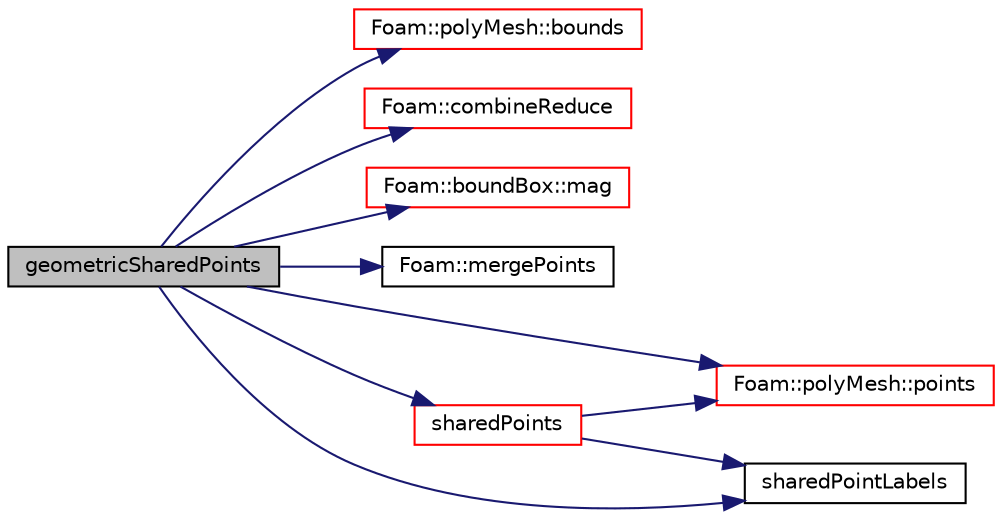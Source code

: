 digraph "geometricSharedPoints"
{
  bgcolor="transparent";
  edge [fontname="Helvetica",fontsize="10",labelfontname="Helvetica",labelfontsize="10"];
  node [fontname="Helvetica",fontsize="10",shape=record];
  rankdir="LR";
  Node1 [label="geometricSharedPoints",height=0.2,width=0.4,color="black", fillcolor="grey75", style="filled", fontcolor="black"];
  Node1 -> Node2 [color="midnightblue",fontsize="10",style="solid",fontname="Helvetica"];
  Node2 [label="Foam::polyMesh::bounds",height=0.2,width=0.4,color="red",URL="$a01917.html#a7774f6a2399cc071ff06ba6bb6d38b26",tooltip="Return mesh bounding box. "];
  Node1 -> Node3 [color="midnightblue",fontsize="10",style="solid",fontname="Helvetica"];
  Node3 [label="Foam::combineReduce",height=0.2,width=0.4,color="red",URL="$a10733.html#af09dedba9f523ce6a02baaa029393764"];
  Node1 -> Node4 [color="midnightblue",fontsize="10",style="solid",fontname="Helvetica"];
  Node4 [label="Foam::boundBox::mag",height=0.2,width=0.4,color="red",URL="$a00156.html#a3d026c3aee48e61452581e5633617d02",tooltip="The magnitude of the bounding box span. "];
  Node1 -> Node5 [color="midnightblue",fontsize="10",style="solid",fontname="Helvetica"];
  Node5 [label="Foam::mergePoints",height=0.2,width=0.4,color="black",URL="$a10733.html#a91cf82266e8f08da4a95ebafddc2f61d",tooltip="Sorts and merges points. All points closer than/equal mergeTol get merged. "];
  Node1 -> Node6 [color="midnightblue",fontsize="10",style="solid",fontname="Helvetica"];
  Node6 [label="Foam::polyMesh::points",height=0.2,width=0.4,color="red",URL="$a01917.html#a084ae534298576408f063a6b3b820959",tooltip="Return raw points. "];
  Node1 -> Node7 [color="midnightblue",fontsize="10",style="solid",fontname="Helvetica"];
  Node7 [label="sharedPointLabels",height=0.2,width=0.4,color="black",URL="$a00933.html#af40f098f2f1db79c818d0ba6b7a1fd42",tooltip="Return indices of local points that are globally shared. "];
  Node1 -> Node8 [color="midnightblue",fontsize="10",style="solid",fontname="Helvetica"];
  Node8 [label="sharedPoints",height=0.2,width=0.4,color="red",URL="$a00933.html#a69b81b4b8c33b94c94440bc3d7dc3e88",tooltip="Collect coordinates of shared points on all processors. "];
  Node8 -> Node6 [color="midnightblue",fontsize="10",style="solid",fontname="Helvetica"];
  Node8 -> Node7 [color="midnightblue",fontsize="10",style="solid",fontname="Helvetica"];
}
